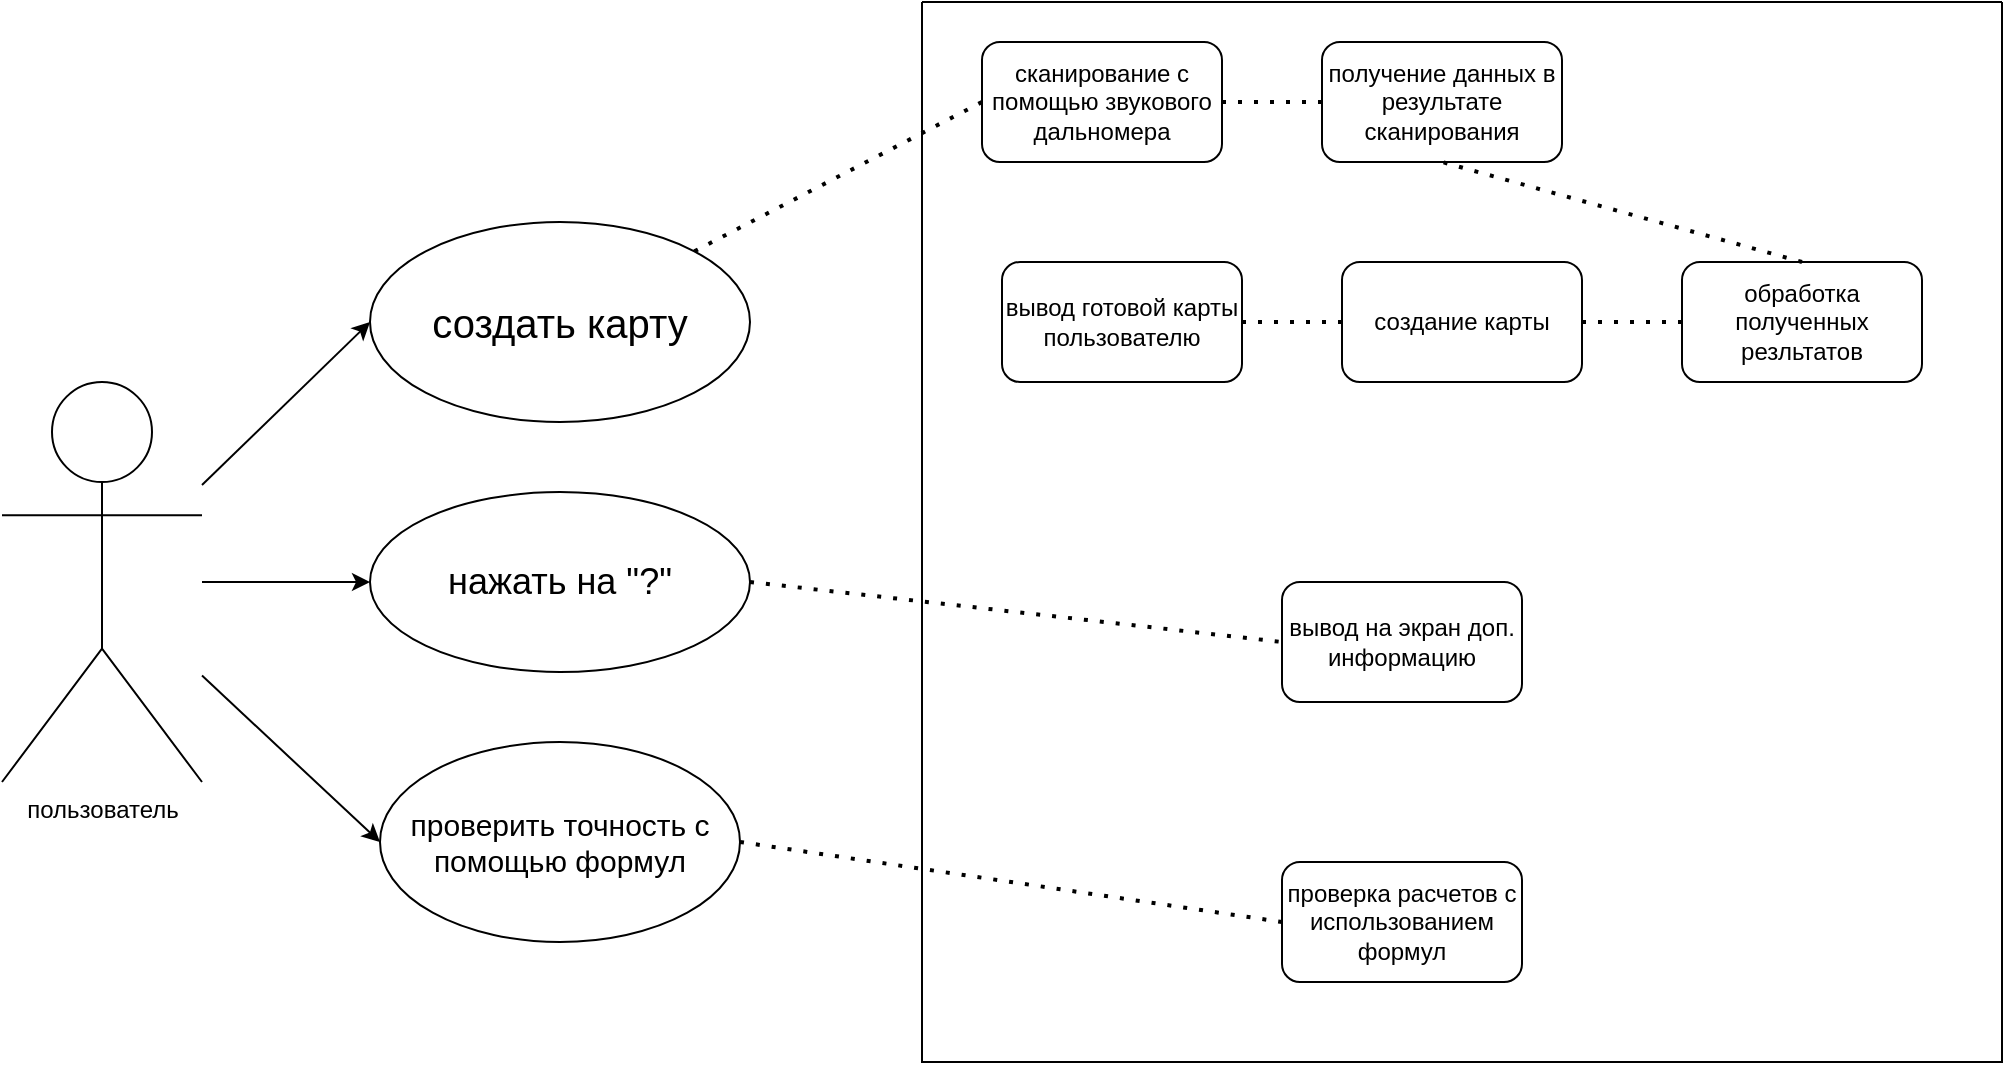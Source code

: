 <mxfile version="28.0.4">
  <diagram name="Страница — 1" id="M_Dxm8AD-kXGeLpHVs_5">
    <mxGraphModel dx="1042" dy="580" grid="1" gridSize="10" guides="1" tooltips="1" connect="1" arrows="1" fold="1" page="1" pageScale="1" pageWidth="827" pageHeight="1169" math="0" shadow="0">
      <root>
        <mxCell id="0" />
        <mxCell id="1" parent="0" />
        <mxCell id="sPWWS8WZF1xQWeWog-s6-1" value="пользователь" style="shape=umlActor;verticalLabelPosition=bottom;verticalAlign=top;html=1;outlineConnect=0;" parent="1" vertex="1">
          <mxGeometry x="40" y="210" width="100" height="200" as="geometry" />
        </mxCell>
        <mxCell id="sPWWS8WZF1xQWeWog-s6-2" value="&lt;font style=&quot;font-size: 20px;&quot;&gt;создать карту&lt;/font&gt;" style="ellipse;whiteSpace=wrap;html=1;" parent="1" vertex="1">
          <mxGeometry x="224" y="130" width="190" height="100" as="geometry" />
        </mxCell>
        <mxCell id="sPWWS8WZF1xQWeWog-s6-3" value="&lt;font style=&quot;font-size: 18px;&quot;&gt;нажать на &quot;?&quot;&lt;/font&gt;" style="ellipse;whiteSpace=wrap;html=1;" parent="1" vertex="1">
          <mxGeometry x="224" y="265" width="190" height="90" as="geometry" />
        </mxCell>
        <mxCell id="sPWWS8WZF1xQWeWog-s6-4" value="&lt;font style=&quot;font-size: 15px;&quot;&gt;проверить точность с помощью формул&lt;/font&gt;" style="ellipse;whiteSpace=wrap;html=1;" parent="1" vertex="1">
          <mxGeometry x="229" y="390" width="180" height="100" as="geometry" />
        </mxCell>
        <mxCell id="sPWWS8WZF1xQWeWog-s6-5" value="" style="endArrow=classic;html=1;rounded=0;entryX=0;entryY=0.5;entryDx=0;entryDy=0;" parent="1" source="sPWWS8WZF1xQWeWog-s6-1" target="sPWWS8WZF1xQWeWog-s6-2" edge="1">
          <mxGeometry width="50" height="50" relative="1" as="geometry">
            <mxPoint x="150" y="250" as="sourcePoint" />
            <mxPoint x="210" y="200" as="targetPoint" />
          </mxGeometry>
        </mxCell>
        <mxCell id="sPWWS8WZF1xQWeWog-s6-6" value="" style="endArrow=classic;html=1;rounded=0;entryX=0;entryY=0.5;entryDx=0;entryDy=0;" parent="1" source="sPWWS8WZF1xQWeWog-s6-1" target="sPWWS8WZF1xQWeWog-s6-3" edge="1">
          <mxGeometry width="50" height="50" relative="1" as="geometry">
            <mxPoint x="390" y="390" as="sourcePoint" />
            <mxPoint x="440" y="340" as="targetPoint" />
          </mxGeometry>
        </mxCell>
        <mxCell id="sPWWS8WZF1xQWeWog-s6-7" value="" style="endArrow=classic;html=1;rounded=0;entryX=0;entryY=0.5;entryDx=0;entryDy=0;" parent="1" source="sPWWS8WZF1xQWeWog-s6-1" target="sPWWS8WZF1xQWeWog-s6-4" edge="1">
          <mxGeometry width="50" height="50" relative="1" as="geometry">
            <mxPoint x="390" y="390" as="sourcePoint" />
            <mxPoint x="440" y="340" as="targetPoint" />
          </mxGeometry>
        </mxCell>
        <mxCell id="sPWWS8WZF1xQWeWog-s6-9" value="" style="endArrow=none;dashed=1;html=1;dashPattern=1 3;strokeWidth=2;rounded=0;exitX=1;exitY=0;exitDx=0;exitDy=0;entryX=0;entryY=0.5;entryDx=0;entryDy=0;" parent="1" source="sPWWS8WZF1xQWeWog-s6-2" target="sPWWS8WZF1xQWeWog-s6-8" edge="1">
          <mxGeometry width="50" height="50" relative="1" as="geometry">
            <mxPoint x="390" y="360" as="sourcePoint" />
            <mxPoint x="440" y="310" as="targetPoint" />
          </mxGeometry>
        </mxCell>
        <mxCell id="sPWWS8WZF1xQWeWog-s6-12" value="вывод на экран доп. информацию" style="rounded=1;whiteSpace=wrap;html=1;" parent="1" vertex="1">
          <mxGeometry x="680" y="310" width="120" height="60" as="geometry" />
        </mxCell>
        <mxCell id="sPWWS8WZF1xQWeWog-s6-13" value="" style="endArrow=none;dashed=1;html=1;dashPattern=1 3;strokeWidth=2;rounded=0;exitX=1;exitY=0.5;exitDx=0;exitDy=0;entryX=0;entryY=0.5;entryDx=0;entryDy=0;" parent="1" source="sPWWS8WZF1xQWeWog-s6-3" target="sPWWS8WZF1xQWeWog-s6-12" edge="1">
          <mxGeometry width="50" height="50" relative="1" as="geometry">
            <mxPoint x="390" y="360" as="sourcePoint" />
            <mxPoint x="440" y="310" as="targetPoint" />
          </mxGeometry>
        </mxCell>
        <mxCell id="sPWWS8WZF1xQWeWog-s6-14" value="проверка расчетов с использованием формул" style="rounded=1;whiteSpace=wrap;html=1;" parent="1" vertex="1">
          <mxGeometry x="680" y="450" width="120" height="60" as="geometry" />
        </mxCell>
        <mxCell id="sPWWS8WZF1xQWeWog-s6-15" value="" style="endArrow=none;dashed=1;html=1;dashPattern=1 3;strokeWidth=2;rounded=0;entryX=0;entryY=0.5;entryDx=0;entryDy=0;exitX=1;exitY=0.5;exitDx=0;exitDy=0;" parent="1" source="sPWWS8WZF1xQWeWog-s6-4" target="sPWWS8WZF1xQWeWog-s6-14" edge="1">
          <mxGeometry width="50" height="50" relative="1" as="geometry">
            <mxPoint x="420" y="440" as="sourcePoint" />
            <mxPoint x="440" y="310" as="targetPoint" />
          </mxGeometry>
        </mxCell>
        <mxCell id="sPWWS8WZF1xQWeWog-s6-16" value="" style="swimlane;startSize=0;" parent="1" vertex="1">
          <mxGeometry x="500" y="20" width="540" height="530" as="geometry" />
        </mxCell>
        <mxCell id="sPWWS8WZF1xQWeWog-s6-18" value="обработка полученных резльтатов" style="rounded=1;whiteSpace=wrap;html=1;" parent="sPWWS8WZF1xQWeWog-s6-16" vertex="1">
          <mxGeometry x="380" y="130" width="120" height="60" as="geometry" />
        </mxCell>
        <mxCell id="sPWWS8WZF1xQWeWog-s6-10" value="получение данных в результате сканирования" style="rounded=1;whiteSpace=wrap;html=1;" parent="sPWWS8WZF1xQWeWog-s6-16" vertex="1">
          <mxGeometry x="200" y="20" width="120" height="60" as="geometry" />
        </mxCell>
        <mxCell id="sPWWS8WZF1xQWeWog-s6-8" value="сканирование с помощью звукового дальномера" style="rounded=1;whiteSpace=wrap;html=1;" parent="sPWWS8WZF1xQWeWog-s6-16" vertex="1">
          <mxGeometry x="30" y="20" width="120" height="60" as="geometry" />
        </mxCell>
        <mxCell id="sPWWS8WZF1xQWeWog-s6-11" value="" style="endArrow=none;dashed=1;html=1;dashPattern=1 3;strokeWidth=2;rounded=0;exitX=1;exitY=0.5;exitDx=0;exitDy=0;entryX=0;entryY=0.5;entryDx=0;entryDy=0;" parent="sPWWS8WZF1xQWeWog-s6-16" source="sPWWS8WZF1xQWeWog-s6-8" target="sPWWS8WZF1xQWeWog-s6-10" edge="1">
          <mxGeometry width="50" height="50" relative="1" as="geometry">
            <mxPoint x="-60" y="330" as="sourcePoint" />
            <mxPoint x="-10" y="280" as="targetPoint" />
          </mxGeometry>
        </mxCell>
        <mxCell id="sPWWS8WZF1xQWeWog-s6-19" value="" style="endArrow=none;dashed=1;html=1;dashPattern=1 3;strokeWidth=2;rounded=0;entryX=0.5;entryY=1;entryDx=0;entryDy=0;exitX=0.5;exitY=0;exitDx=0;exitDy=0;" parent="sPWWS8WZF1xQWeWog-s6-16" source="sPWWS8WZF1xQWeWog-s6-18" target="sPWWS8WZF1xQWeWog-s6-10" edge="1">
          <mxGeometry width="50" height="50" relative="1" as="geometry">
            <mxPoint x="-60" y="290" as="sourcePoint" />
            <mxPoint x="-10" y="240" as="targetPoint" />
          </mxGeometry>
        </mxCell>
        <mxCell id="sPWWS8WZF1xQWeWog-s6-20" value="создание карты" style="rounded=1;whiteSpace=wrap;html=1;" parent="sPWWS8WZF1xQWeWog-s6-16" vertex="1">
          <mxGeometry x="210" y="130" width="120" height="60" as="geometry" />
        </mxCell>
        <mxCell id="sPWWS8WZF1xQWeWog-s6-21" value="" style="endArrow=none;dashed=1;html=1;dashPattern=1 3;strokeWidth=2;rounded=0;entryX=0;entryY=0.5;entryDx=0;entryDy=0;exitX=1;exitY=0.5;exitDx=0;exitDy=0;" parent="sPWWS8WZF1xQWeWog-s6-16" source="sPWWS8WZF1xQWeWog-s6-20" target="sPWWS8WZF1xQWeWog-s6-18" edge="1">
          <mxGeometry width="50" height="50" relative="1" as="geometry">
            <mxPoint x="-60" y="290" as="sourcePoint" />
            <mxPoint x="-10" y="240" as="targetPoint" />
          </mxGeometry>
        </mxCell>
        <mxCell id="sPWWS8WZF1xQWeWog-s6-23" value="вывод готовой карты пользователю" style="rounded=1;whiteSpace=wrap;html=1;" parent="sPWWS8WZF1xQWeWog-s6-16" vertex="1">
          <mxGeometry x="40" y="130" width="120" height="60" as="geometry" />
        </mxCell>
        <mxCell id="sPWWS8WZF1xQWeWog-s6-24" value="" style="endArrow=none;dashed=1;html=1;dashPattern=1 3;strokeWidth=2;rounded=0;entryX=0;entryY=0.5;entryDx=0;entryDy=0;exitX=1;exitY=0.5;exitDx=0;exitDy=0;" parent="sPWWS8WZF1xQWeWog-s6-16" source="sPWWS8WZF1xQWeWog-s6-23" target="sPWWS8WZF1xQWeWog-s6-20" edge="1">
          <mxGeometry width="50" height="50" relative="1" as="geometry">
            <mxPoint x="60" y="300" as="sourcePoint" />
            <mxPoint x="110" y="250" as="targetPoint" />
          </mxGeometry>
        </mxCell>
      </root>
    </mxGraphModel>
  </diagram>
</mxfile>
